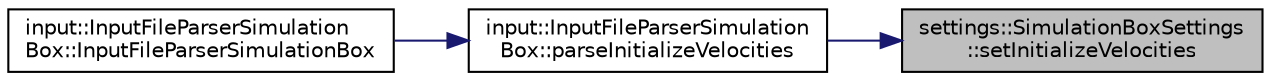 digraph "settings::SimulationBoxSettings::setInitializeVelocities"
{
 // LATEX_PDF_SIZE
  edge [fontname="Helvetica",fontsize="10",labelfontname="Helvetica",labelfontsize="10"];
  node [fontname="Helvetica",fontsize="10",shape=record];
  rankdir="RL";
  Node1 [label="settings::SimulationBoxSettings\l::setInitializeVelocities",height=0.2,width=0.4,color="black", fillcolor="grey75", style="filled", fontcolor="black",tooltip=" "];
  Node1 -> Node2 [dir="back",color="midnightblue",fontsize="10",style="solid",fontname="Helvetica"];
  Node2 [label="input::InputFileParserSimulation\lBox::parseInitializeVelocities",height=0.2,width=0.4,color="black", fillcolor="white", style="filled",URL="$classinput_1_1InputFileParserSimulationBox.html#a63ad7fa7fff46e07ad4be298cf021c8d",tooltip="parse if velocities should be initialized with maxwell boltzmann distribution"];
  Node2 -> Node3 [dir="back",color="midnightblue",fontsize="10",style="solid",fontname="Helvetica"];
  Node3 [label="input::InputFileParserSimulation\lBox::InputFileParserSimulationBox",height=0.2,width=0.4,color="black", fillcolor="white", style="filled",URL="$classinput_1_1InputFileParserSimulationBox.html#a7a8d2982f445e3d21e92acc21f42c727",tooltip="Construct a new Input File Parser Simulation Box:: Input File Parser Simulation Box object."];
}
